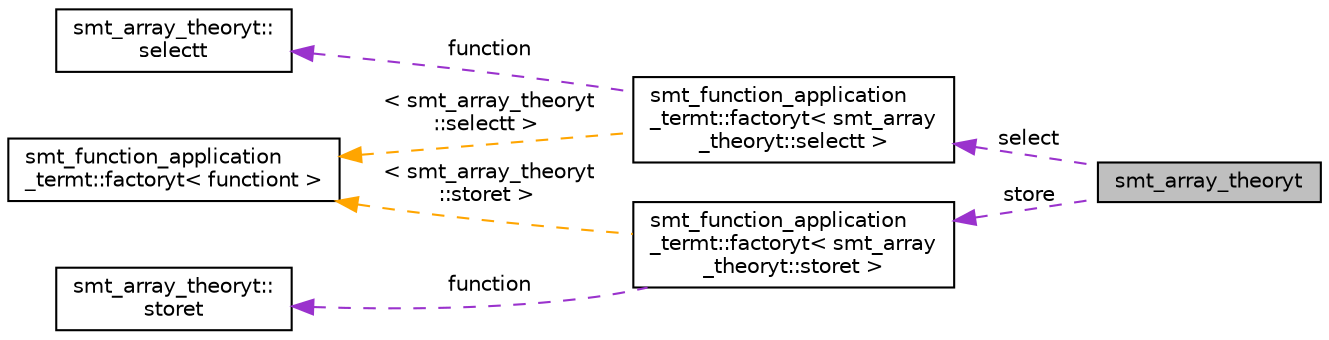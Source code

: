 digraph "smt_array_theoryt"
{
 // LATEX_PDF_SIZE
  bgcolor="transparent";
  edge [fontname="Helvetica",fontsize="10",labelfontname="Helvetica",labelfontsize="10"];
  node [fontname="Helvetica",fontsize="10",shape=record];
  rankdir="LR";
  Node1 [label="smt_array_theoryt",height=0.2,width=0.4,color="black", fillcolor="grey75", style="filled", fontcolor="black",tooltip=" "];
  Node2 -> Node1 [dir="back",color="darkorchid3",fontsize="10",style="dashed",label=" select" ,fontname="Helvetica"];
  Node2 [label="smt_function_application\l_termt::factoryt\< smt_array\l_theoryt::selectt \>",height=0.2,width=0.4,color="black",URL="$classsmt__function__application__termt_1_1factoryt.html",tooltip=" "];
  Node3 -> Node2 [dir="back",color="darkorchid3",fontsize="10",style="dashed",label=" function" ,fontname="Helvetica"];
  Node3 [label="smt_array_theoryt::\lselectt",height=0.2,width=0.4,color="black",URL="$structsmt__array__theoryt_1_1selectt.html",tooltip=" "];
  Node4 -> Node2 [dir="back",color="orange",fontsize="10",style="dashed",label=" \< smt_array_theoryt\l::selectt \>" ,fontname="Helvetica"];
  Node4 [label="smt_function_application\l_termt::factoryt\< functiont \>",height=0.2,width=0.4,color="black",URL="$classsmt__function__application__termt_1_1factoryt.html",tooltip=" "];
  Node5 -> Node1 [dir="back",color="darkorchid3",fontsize="10",style="dashed",label=" store" ,fontname="Helvetica"];
  Node5 [label="smt_function_application\l_termt::factoryt\< smt_array\l_theoryt::storet \>",height=0.2,width=0.4,color="black",URL="$classsmt__function__application__termt_1_1factoryt.html",tooltip=" "];
  Node6 -> Node5 [dir="back",color="darkorchid3",fontsize="10",style="dashed",label=" function" ,fontname="Helvetica"];
  Node6 [label="smt_array_theoryt::\lstoret",height=0.2,width=0.4,color="black",URL="$structsmt__array__theoryt_1_1storet.html",tooltip=" "];
  Node4 -> Node5 [dir="back",color="orange",fontsize="10",style="dashed",label=" \< smt_array_theoryt\l::storet \>" ,fontname="Helvetica"];
}
